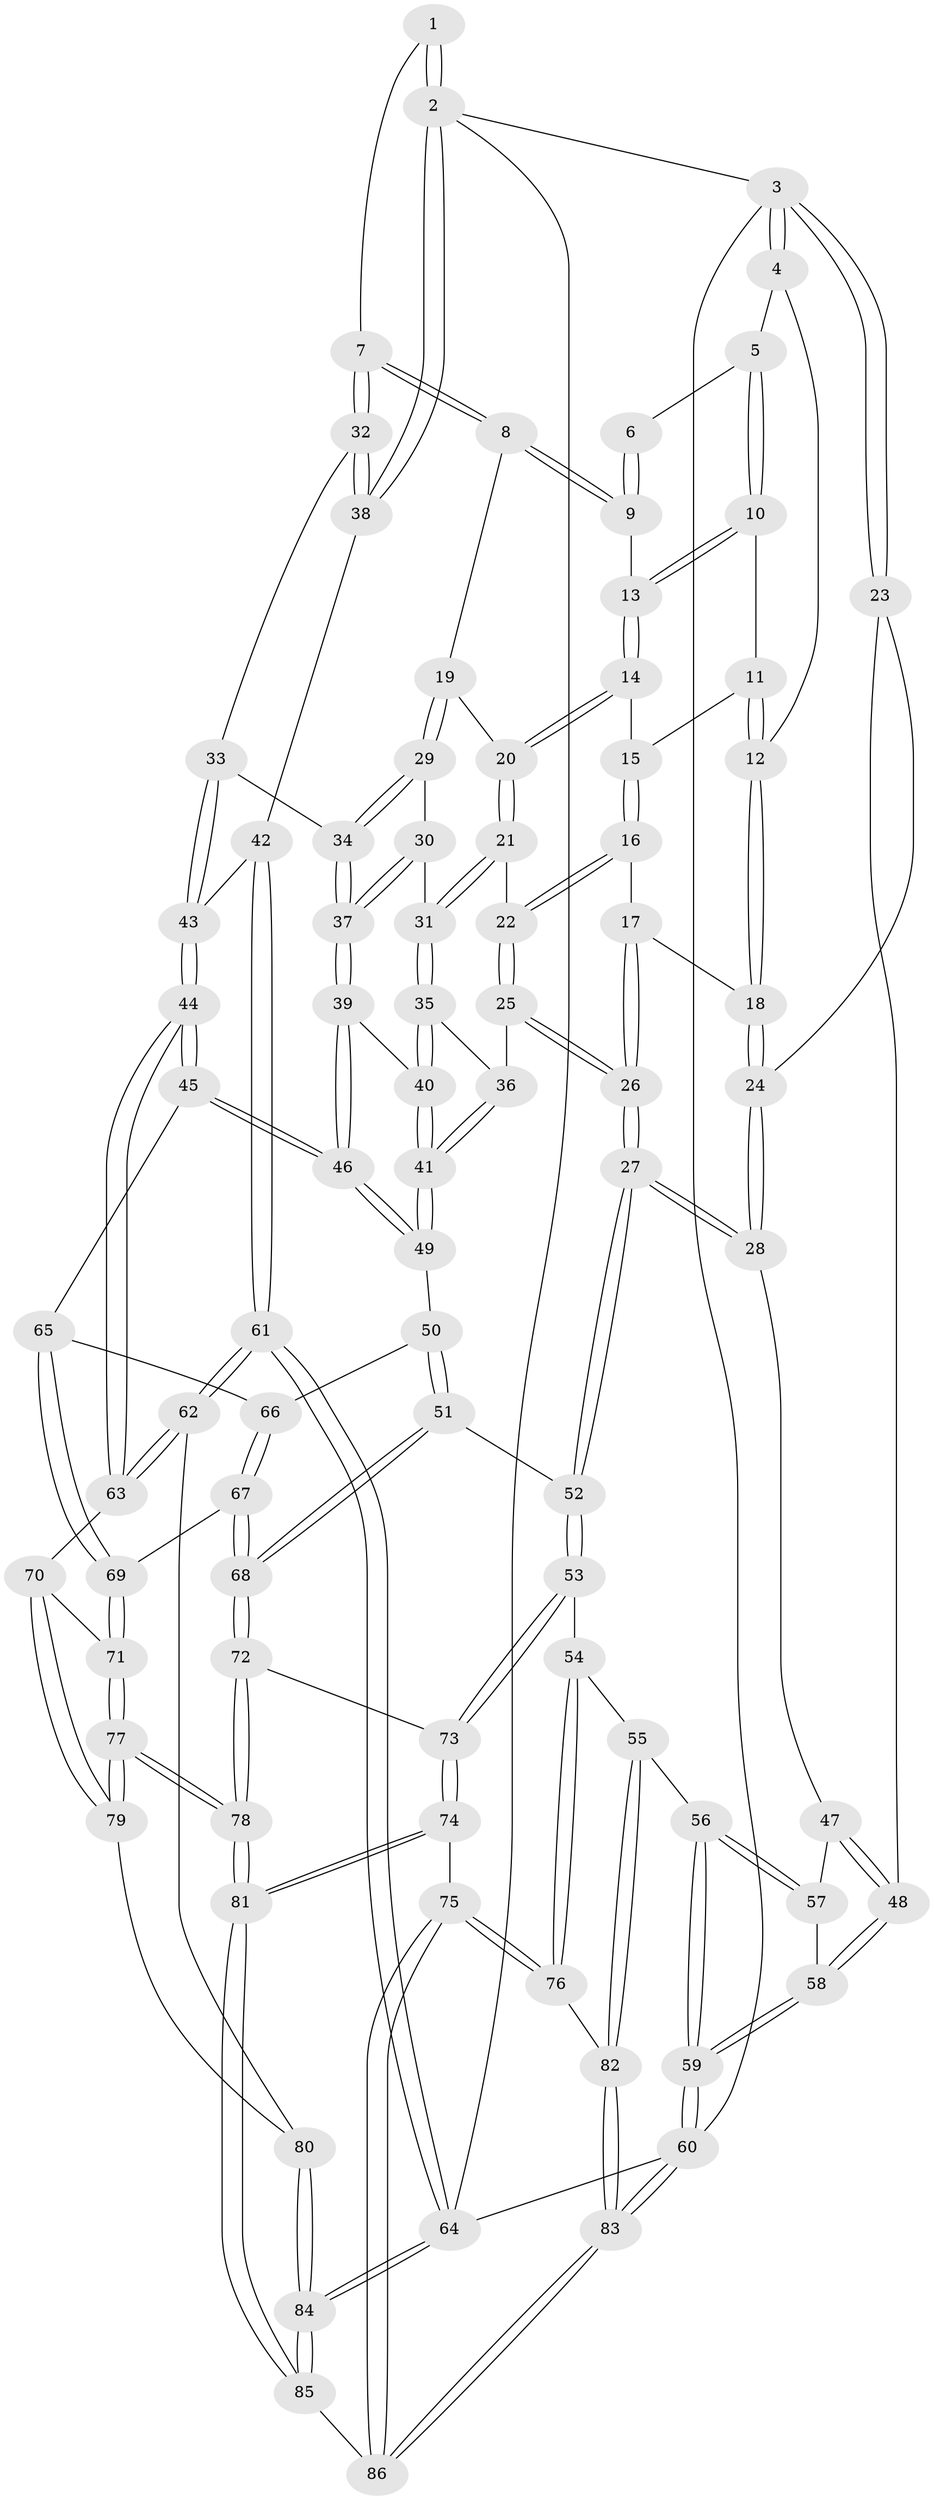 // Generated by graph-tools (version 1.1) at 2025/11/02/27/25 16:11:59]
// undirected, 86 vertices, 212 edges
graph export_dot {
graph [start="1"]
  node [color=gray90,style=filled];
  1 [pos="+0.7682165990842728+0"];
  2 [pos="+1+0"];
  3 [pos="+0+0"];
  4 [pos="+0.28142685874993445+0"];
  5 [pos="+0.3719598259920285+0"];
  6 [pos="+0.5291942866110744+0"];
  7 [pos="+0.7479299318723108+0.24496073596276668"];
  8 [pos="+0.687111587079369+0.2444895084890018"];
  9 [pos="+0.5635263390325774+0.07593550019707841"];
  10 [pos="+0.37023531964738776+0.10607349575928561"];
  11 [pos="+0.29146774888735455+0.1879589830275768"];
  12 [pos="+0.15513570031040133+0.22326279082711564"];
  13 [pos="+0.4559984504537247+0.20475705537303288"];
  14 [pos="+0.4594607240510221+0.2214592821170173"];
  15 [pos="+0.34791124521523453+0.24900564103728673"];
  16 [pos="+0.33957696943056903+0.2993939422204097"];
  17 [pos="+0.2866339127295777+0.3242142392769438"];
  18 [pos="+0.14282742749350708+0.2346089866631066"];
  19 [pos="+0.6330684824283048+0.2722723491220292"];
  20 [pos="+0.47434805726669493+0.24413160573277065"];
  21 [pos="+0.4351801905402361+0.33185054725538043"];
  22 [pos="+0.4229030697205244+0.34215642712569544"];
  23 [pos="+0+0.17624866366056222"];
  24 [pos="+0.1105027512890637+0.24690496695741404"];
  25 [pos="+0.3771213394673324+0.4774580089222024"];
  26 [pos="+0.3268548456415091+0.5256962258809277"];
  27 [pos="+0.3111070376669271+0.5543263081210378"];
  28 [pos="+0.1843632839307965+0.517784531969759"];
  29 [pos="+0.6282559617826231+0.2822397027296659"];
  30 [pos="+0.5883588424871152+0.34308586717486156"];
  31 [pos="+0.5404688556374693+0.3867417684578501"];
  32 [pos="+0.8053059146383771+0.2790558889059315"];
  33 [pos="+0.7066230419021828+0.46887930965265856"];
  34 [pos="+0.6537561579212973+0.48929388040871713"];
  35 [pos="+0.5294995809991863+0.43155270765637815"];
  36 [pos="+0.4443055275161783+0.4637215583733615"];
  37 [pos="+0.633563392041782+0.5021718490497783"];
  38 [pos="+1+0.32781844111680647"];
  39 [pos="+0.6191062814873872+0.5163656563710678"];
  40 [pos="+0.6152332171408378+0.5172782278467484"];
  41 [pos="+0.5851702053624497+0.5461826500509485"];
  42 [pos="+1+0.39452520333241387"];
  43 [pos="+0.8278193785651744+0.5805588905594051"];
  44 [pos="+0.7855041588067707+0.6568621032620438"];
  45 [pos="+0.7362527094047568+0.6498075507133736"];
  46 [pos="+0.7324866400615017+0.6464574904169684"];
  47 [pos="+0.18143448971129603+0.5188488323443176"];
  48 [pos="+0+0.4553945693700853"];
  49 [pos="+0.5363001328970551+0.6093848462996085"];
  50 [pos="+0.5333219548547168+0.6123572731077493"];
  51 [pos="+0.4491913504008923+0.6511319972377915"];
  52 [pos="+0.3498371093695115+0.6396006425527186"];
  53 [pos="+0.3496906858111124+0.6399804975386604"];
  54 [pos="+0.3329824345329813+0.6643377126496711"];
  55 [pos="+0.12216478644614419+0.8135671633502749"];
  56 [pos="+0.03328777390240286+0.7768217970609085"];
  57 [pos="+0.11797648131941763+0.5932683185778386"];
  58 [pos="+0+0.6007421800354721"];
  59 [pos="+0+0.7860790137722015"];
  60 [pos="+0+1"];
  61 [pos="+1+0.813343783986612"];
  62 [pos="+1+0.8127455428860311"];
  63 [pos="+0.7942827605041687+0.6808944872372212"];
  64 [pos="+1+1"];
  65 [pos="+0.715440869999731+0.661048494893886"];
  66 [pos="+0.614450876462155+0.6716058839055408"];
  67 [pos="+0.611855679209078+0.7731214847462581"];
  68 [pos="+0.5519307772922074+0.7716518151184919"];
  69 [pos="+0.6143365201970504+0.7739762014171433"];
  70 [pos="+0.7737901391275503+0.7867299434467269"];
  71 [pos="+0.6152786685010154+0.7748760518647453"];
  72 [pos="+0.5155815402915878+0.8538257660682343"];
  73 [pos="+0.45509882164128274+0.8701670885141927"];
  74 [pos="+0.45183352520807424+0.8745370036500523"];
  75 [pos="+0.33785884394421917+0.9544637045492748"];
  76 [pos="+0.3222155594534898+0.9333502373582477"];
  77 [pos="+0.6756005152799943+0.9641909067423442"];
  78 [pos="+0.6557936019951499+0.9993547854899789"];
  79 [pos="+0.7900468727793055+0.8654314401416308"];
  80 [pos="+0.8484824276449048+0.879767016430921"];
  81 [pos="+0.6242473303260778+1"];
  82 [pos="+0.14594126171211838+0.8639171043029511"];
  83 [pos="+0.03454847125739381+1"];
  84 [pos="+0.9616426355946213+1"];
  85 [pos="+0.622327886955492+1"];
  86 [pos="+0.35896500936681225+1"];
  1 -- 2;
  1 -- 2;
  1 -- 7;
  2 -- 3;
  2 -- 38;
  2 -- 38;
  2 -- 64;
  3 -- 4;
  3 -- 4;
  3 -- 23;
  3 -- 23;
  3 -- 60;
  4 -- 5;
  4 -- 12;
  5 -- 6;
  5 -- 10;
  5 -- 10;
  6 -- 9;
  6 -- 9;
  7 -- 8;
  7 -- 8;
  7 -- 32;
  7 -- 32;
  8 -- 9;
  8 -- 9;
  8 -- 19;
  9 -- 13;
  10 -- 11;
  10 -- 13;
  10 -- 13;
  11 -- 12;
  11 -- 12;
  11 -- 15;
  12 -- 18;
  12 -- 18;
  13 -- 14;
  13 -- 14;
  14 -- 15;
  14 -- 20;
  14 -- 20;
  15 -- 16;
  15 -- 16;
  16 -- 17;
  16 -- 22;
  16 -- 22;
  17 -- 18;
  17 -- 26;
  17 -- 26;
  18 -- 24;
  18 -- 24;
  19 -- 20;
  19 -- 29;
  19 -- 29;
  20 -- 21;
  20 -- 21;
  21 -- 22;
  21 -- 31;
  21 -- 31;
  22 -- 25;
  22 -- 25;
  23 -- 24;
  23 -- 48;
  24 -- 28;
  24 -- 28;
  25 -- 26;
  25 -- 26;
  25 -- 36;
  26 -- 27;
  26 -- 27;
  27 -- 28;
  27 -- 28;
  27 -- 52;
  27 -- 52;
  28 -- 47;
  29 -- 30;
  29 -- 34;
  29 -- 34;
  30 -- 31;
  30 -- 37;
  30 -- 37;
  31 -- 35;
  31 -- 35;
  32 -- 33;
  32 -- 38;
  32 -- 38;
  33 -- 34;
  33 -- 43;
  33 -- 43;
  34 -- 37;
  34 -- 37;
  35 -- 36;
  35 -- 40;
  35 -- 40;
  36 -- 41;
  36 -- 41;
  37 -- 39;
  37 -- 39;
  38 -- 42;
  39 -- 40;
  39 -- 46;
  39 -- 46;
  40 -- 41;
  40 -- 41;
  41 -- 49;
  41 -- 49;
  42 -- 43;
  42 -- 61;
  42 -- 61;
  43 -- 44;
  43 -- 44;
  44 -- 45;
  44 -- 45;
  44 -- 63;
  44 -- 63;
  45 -- 46;
  45 -- 46;
  45 -- 65;
  46 -- 49;
  46 -- 49;
  47 -- 48;
  47 -- 48;
  47 -- 57;
  48 -- 58;
  48 -- 58;
  49 -- 50;
  50 -- 51;
  50 -- 51;
  50 -- 66;
  51 -- 52;
  51 -- 68;
  51 -- 68;
  52 -- 53;
  52 -- 53;
  53 -- 54;
  53 -- 73;
  53 -- 73;
  54 -- 55;
  54 -- 76;
  54 -- 76;
  55 -- 56;
  55 -- 82;
  55 -- 82;
  56 -- 57;
  56 -- 57;
  56 -- 59;
  56 -- 59;
  57 -- 58;
  58 -- 59;
  58 -- 59;
  59 -- 60;
  59 -- 60;
  60 -- 83;
  60 -- 83;
  60 -- 64;
  61 -- 62;
  61 -- 62;
  61 -- 64;
  61 -- 64;
  62 -- 63;
  62 -- 63;
  62 -- 80;
  63 -- 70;
  64 -- 84;
  64 -- 84;
  65 -- 66;
  65 -- 69;
  65 -- 69;
  66 -- 67;
  66 -- 67;
  67 -- 68;
  67 -- 68;
  67 -- 69;
  68 -- 72;
  68 -- 72;
  69 -- 71;
  69 -- 71;
  70 -- 71;
  70 -- 79;
  70 -- 79;
  71 -- 77;
  71 -- 77;
  72 -- 73;
  72 -- 78;
  72 -- 78;
  73 -- 74;
  73 -- 74;
  74 -- 75;
  74 -- 81;
  74 -- 81;
  75 -- 76;
  75 -- 76;
  75 -- 86;
  75 -- 86;
  76 -- 82;
  77 -- 78;
  77 -- 78;
  77 -- 79;
  77 -- 79;
  78 -- 81;
  78 -- 81;
  79 -- 80;
  80 -- 84;
  80 -- 84;
  81 -- 85;
  81 -- 85;
  82 -- 83;
  82 -- 83;
  83 -- 86;
  83 -- 86;
  84 -- 85;
  84 -- 85;
  85 -- 86;
}
